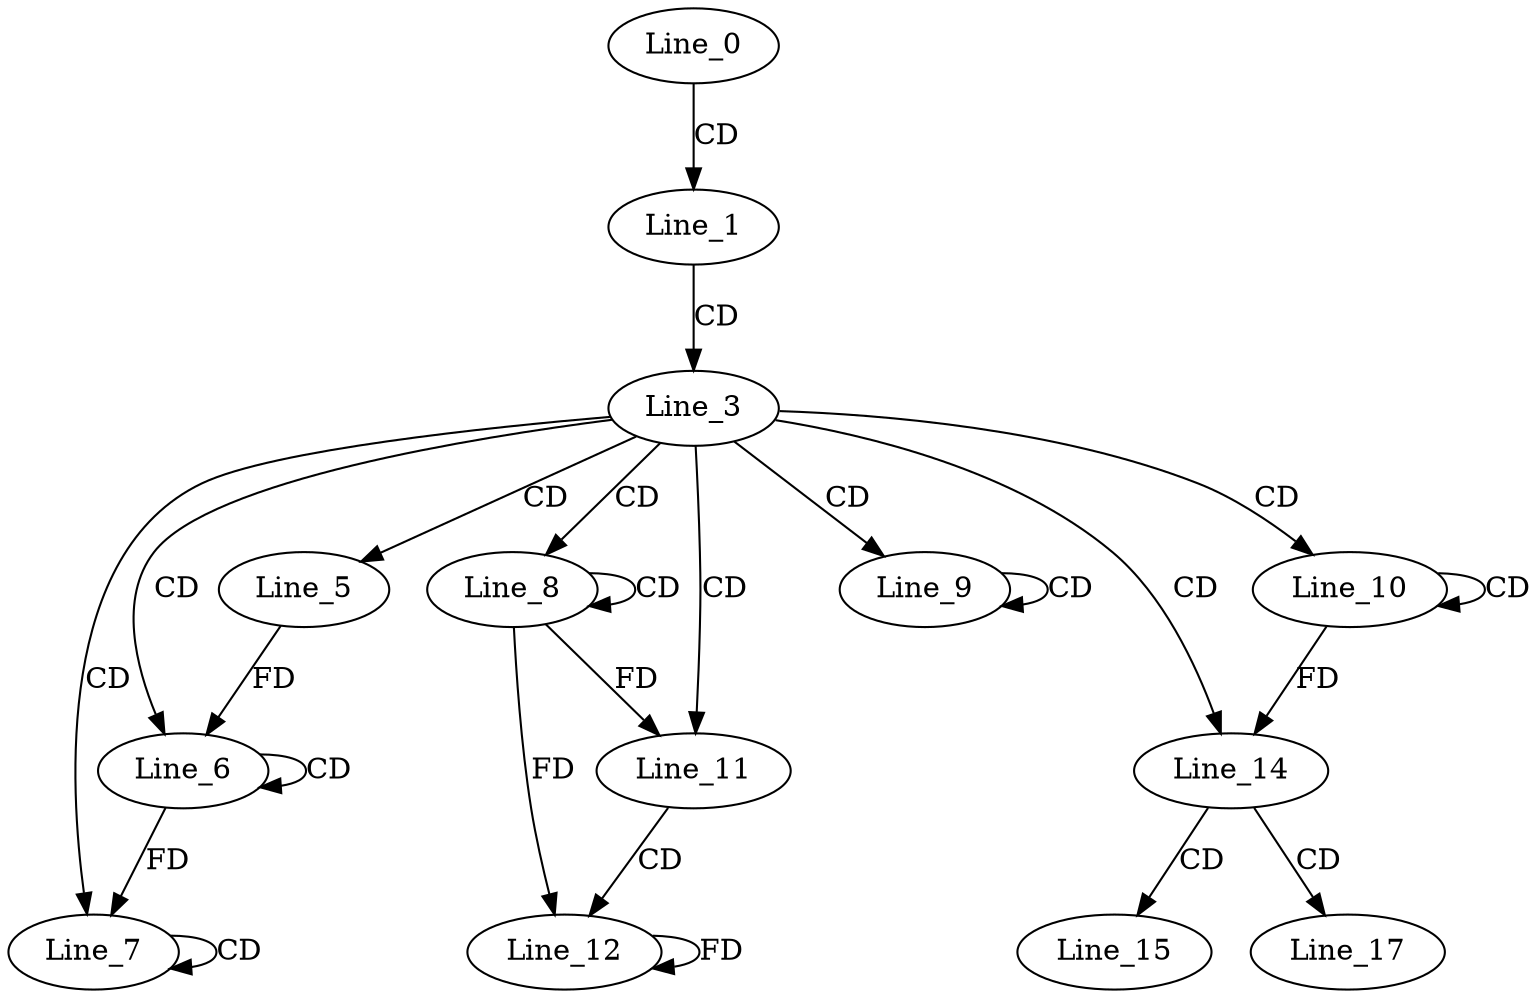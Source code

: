 digraph G {
  Line_0;
  Line_1;
  Line_3;
  Line_5;
  Line_6;
  Line_6;
  Line_7;
  Line_7;
  Line_8;
  Line_8;
  Line_9;
  Line_9;
  Line_10;
  Line_10;
  Line_11;
  Line_12;
  Line_14;
  Line_15;
  Line_17;
  Line_0 -> Line_1 [ label="CD" ];
  Line_1 -> Line_3 [ label="CD" ];
  Line_3 -> Line_5 [ label="CD" ];
  Line_3 -> Line_6 [ label="CD" ];
  Line_6 -> Line_6 [ label="CD" ];
  Line_5 -> Line_6 [ label="FD" ];
  Line_3 -> Line_7 [ label="CD" ];
  Line_7 -> Line_7 [ label="CD" ];
  Line_6 -> Line_7 [ label="FD" ];
  Line_3 -> Line_8 [ label="CD" ];
  Line_8 -> Line_8 [ label="CD" ];
  Line_3 -> Line_9 [ label="CD" ];
  Line_9 -> Line_9 [ label="CD" ];
  Line_3 -> Line_10 [ label="CD" ];
  Line_10 -> Line_10 [ label="CD" ];
  Line_3 -> Line_11 [ label="CD" ];
  Line_8 -> Line_11 [ label="FD" ];
  Line_11 -> Line_12 [ label="CD" ];
  Line_8 -> Line_12 [ label="FD" ];
  Line_12 -> Line_12 [ label="FD" ];
  Line_3 -> Line_14 [ label="CD" ];
  Line_10 -> Line_14 [ label="FD" ];
  Line_14 -> Line_15 [ label="CD" ];
  Line_14 -> Line_17 [ label="CD" ];
}
